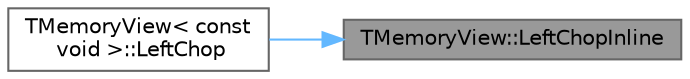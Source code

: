 digraph "TMemoryView::LeftChopInline"
{
 // INTERACTIVE_SVG=YES
 // LATEX_PDF_SIZE
  bgcolor="transparent";
  edge [fontname=Helvetica,fontsize=10,labelfontname=Helvetica,labelfontsize=10];
  node [fontname=Helvetica,fontsize=10,shape=box,height=0.2,width=0.4];
  rankdir="RL";
  Node1 [id="Node000001",label="TMemoryView::LeftChopInline",height=0.2,width=0.4,color="gray40", fillcolor="grey60", style="filled", fontcolor="black",tooltip="Modifies the view by chopping the given number of bytes from the right."];
  Node1 -> Node2 [id="edge1_Node000001_Node000002",dir="back",color="steelblue1",style="solid",tooltip=" "];
  Node2 [id="Node000002",label="TMemoryView\< const\l void \>::LeftChop",height=0.2,width=0.4,color="grey40", fillcolor="white", style="filled",URL="$d9/dc5/classTMemoryView.html#a2bf40c3836611f76b2c6041bc6c898e2",tooltip=" "];
}
